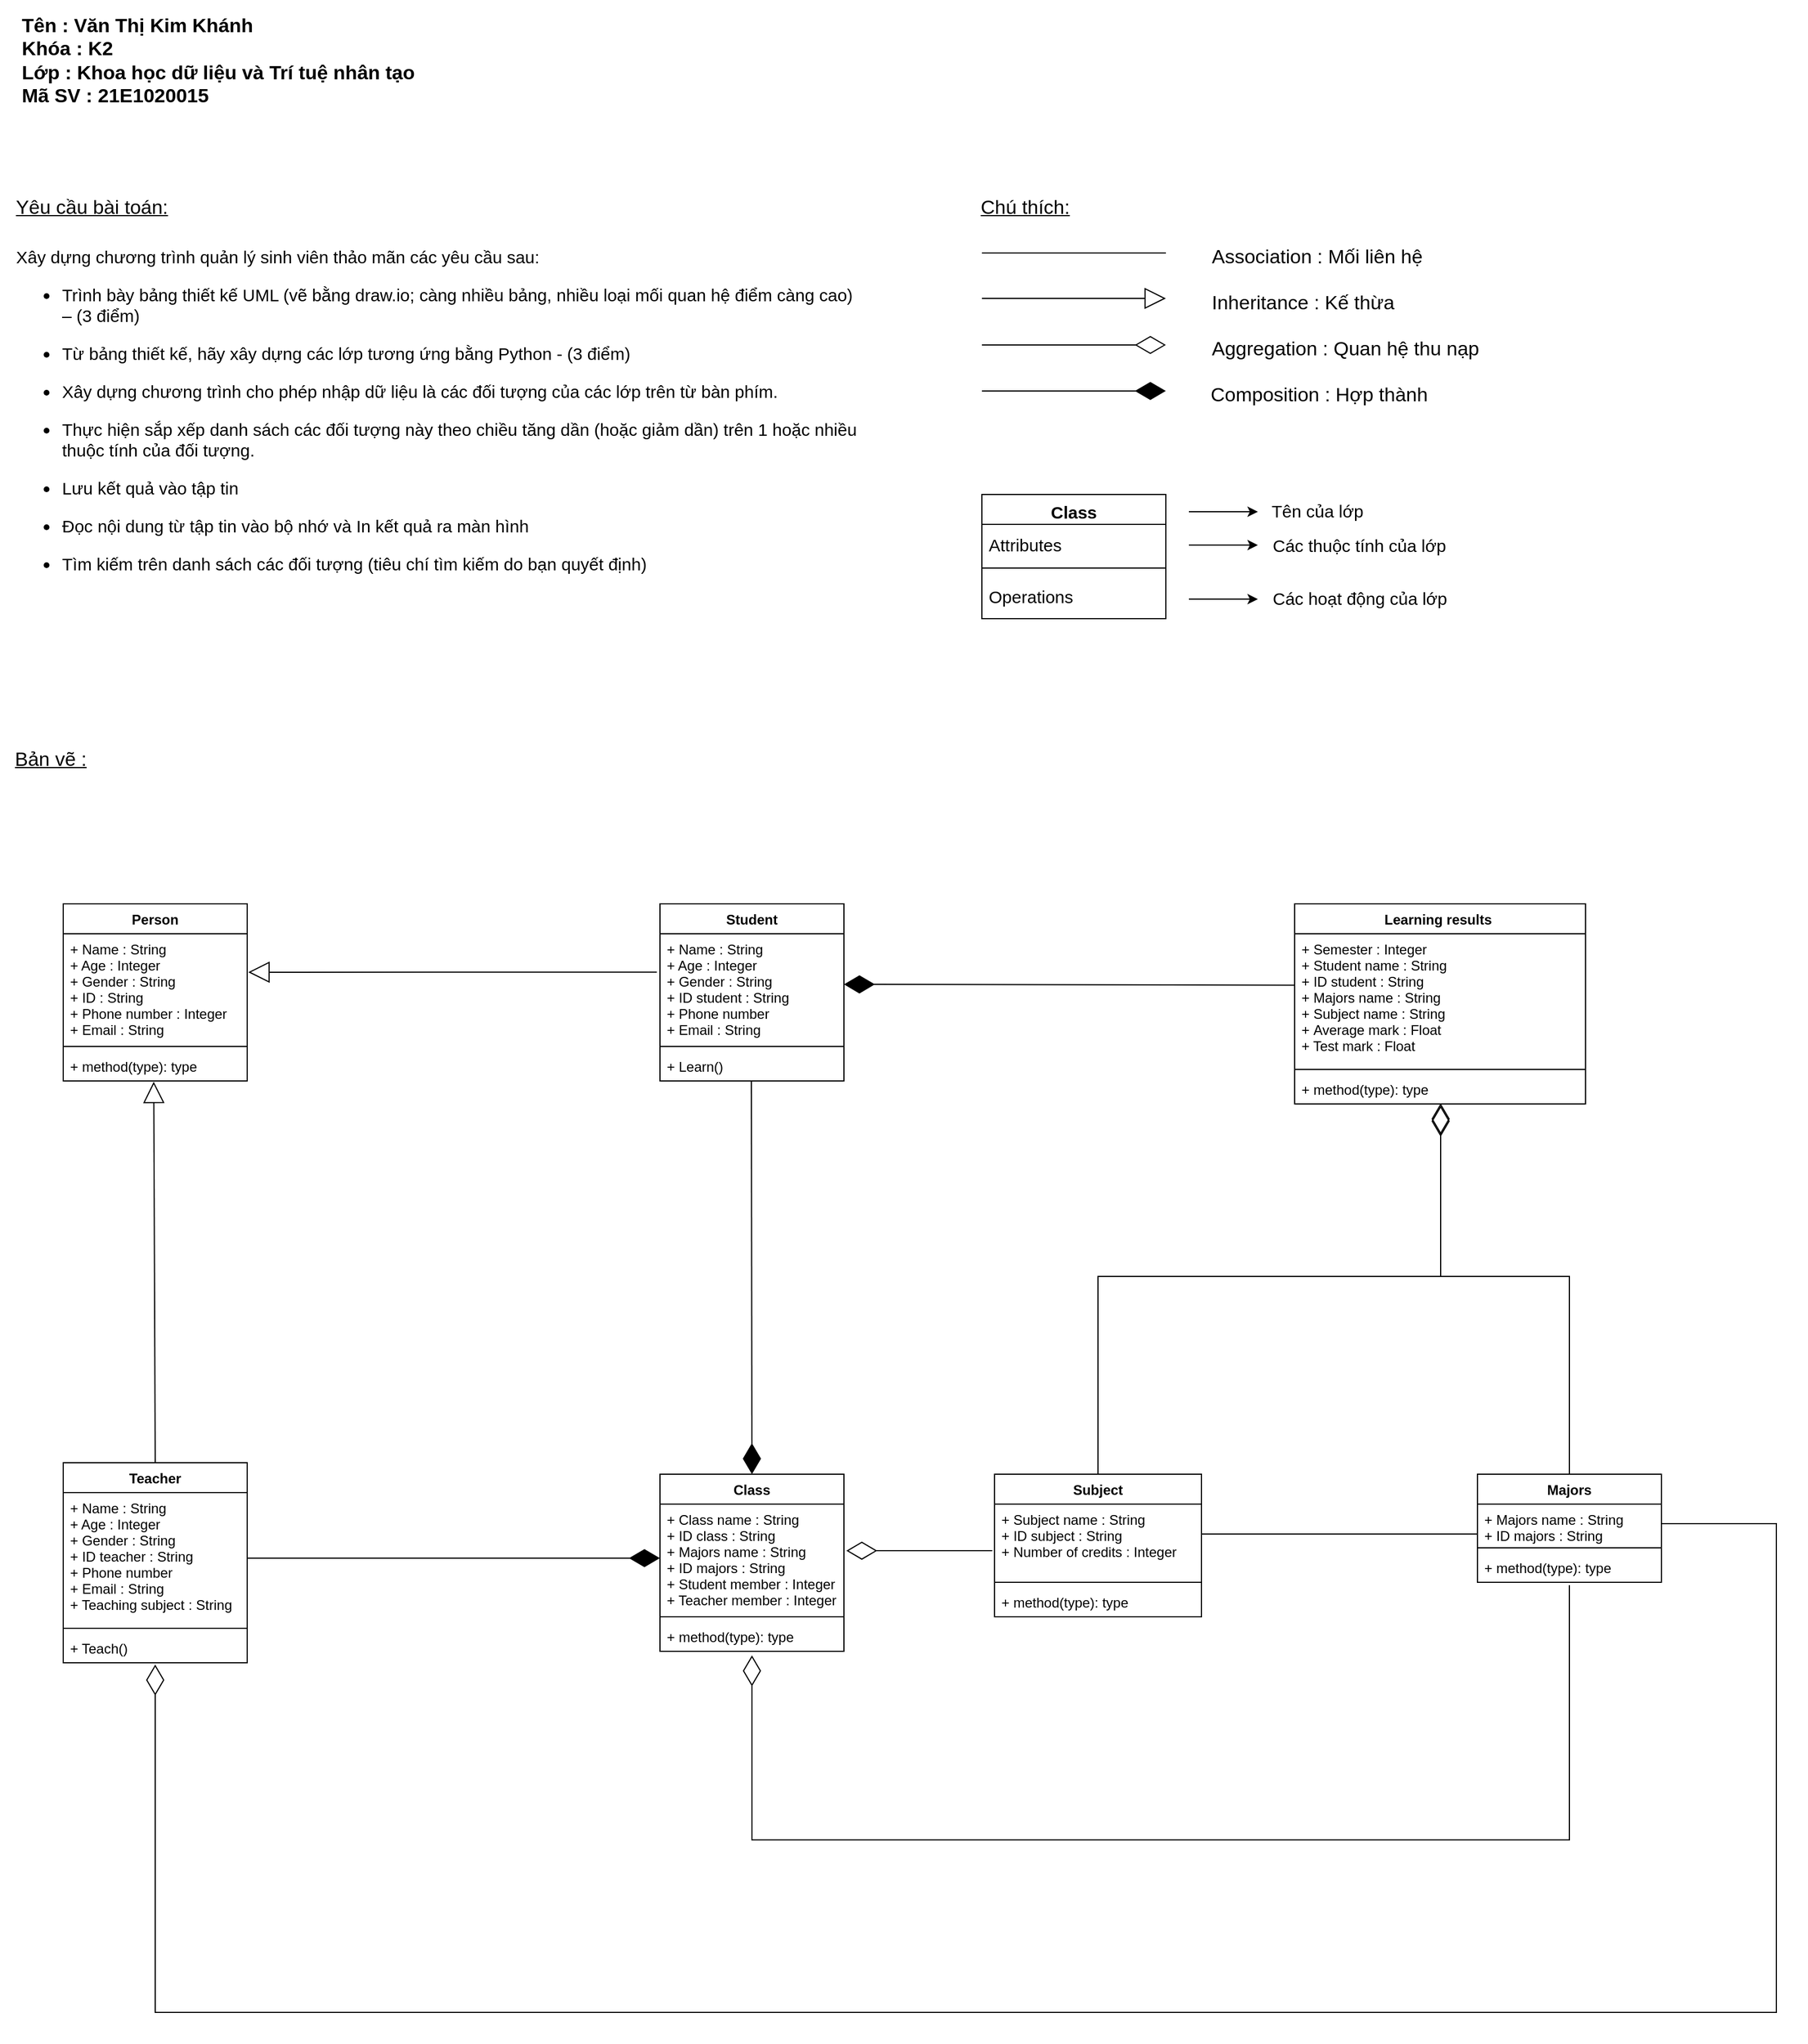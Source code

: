 <mxfile version="16.2.6" type="github">
  <diagram id="C5RBs43oDa-KdzZeNtuy" name="Page-1">
    <mxGraphModel dx="782" dy="468" grid="1" gridSize="10" guides="1" tooltips="1" connect="1" arrows="1" fold="1" page="1" pageScale="1" pageWidth="827" pageHeight="1169" math="0" shadow="0">
      <root>
        <mxCell id="WIyWlLk6GJQsqaUBKTNV-0" />
        <mxCell id="WIyWlLk6GJQsqaUBKTNV-1" parent="WIyWlLk6GJQsqaUBKTNV-0" />
        <mxCell id="rX92yVbSNwThIdL3s_hu-2" value="Tên : Văn Thị Kim Khánh&lt;br style=&quot;font-size: 17px;&quot;&gt;Khóa : K2&lt;br style=&quot;font-size: 17px;&quot;&gt;Lớp : Khoa học dữ liệu và Trí tuệ nhân tạo&lt;br style=&quot;font-size: 17px;&quot;&gt;Mã SV : 21E1020015" style="text;html=1;align=left;verticalAlign=top;whiteSpace=wrap;rounded=0;fontSize=17;fontStyle=1;spacing=5;spacingTop=3;strokeWidth=0;" vertex="1" parent="WIyWlLk6GJQsqaUBKTNV-1">
          <mxGeometry x="40" y="10" width="360" height="110" as="geometry" />
        </mxCell>
        <mxCell id="rX92yVbSNwThIdL3s_hu-3" value="Yêu cầu bài toán:" style="text;html=1;strokeColor=none;fillColor=none;align=center;verticalAlign=bottom;whiteSpace=wrap;rounded=0;fontSize=17;fontStyle=4;spacing=3;spacingTop=0;" vertex="1" parent="WIyWlLk6GJQsqaUBKTNV-1">
          <mxGeometry x="26" y="174" width="160" height="30" as="geometry" />
        </mxCell>
        <mxCell id="rX92yVbSNwThIdL3s_hu-4" value="&lt;div style=&quot;font-size: 15px&quot;&gt;Xây dựng chương trình quản lý sinh viên thảo mãn các yêu cầu sau:&lt;/div&gt;&lt;div style=&quot;font-size: 15px&quot;&gt;&lt;ul style=&quot;font-size: 15px&quot;&gt;&lt;li style=&quot;font-size: 15px&quot;&gt;Trình bày bảng thiết kế UML (vẽ bằng draw.io; càng nhiều bảng, nhiều loại mối quan hệ điểm càng cao) – (3 điểm)&lt;/li&gt;&lt;/ul&gt;&lt;/div&gt;&lt;div style=&quot;font-size: 15px&quot;&gt;&lt;ul style=&quot;font-size: 15px&quot;&gt;&lt;li style=&quot;font-size: 15px&quot;&gt;Từ bảng thiết kế, hãy xây dựng các lớp tương ứng bằng Python - (3 điểm)&lt;/li&gt;&lt;/ul&gt;&lt;/div&gt;&lt;div style=&quot;font-size: 15px&quot;&gt;&lt;ul style=&quot;font-size: 15px&quot;&gt;&lt;li style=&quot;font-size: 15px&quot;&gt;Xây dựng chương trình cho phép nhập dữ liệu là các đối tượng của các lớp trên từ bàn phím.&lt;/li&gt;&lt;/ul&gt;&lt;/div&gt;&lt;div style=&quot;font-size: 15px&quot;&gt;&lt;ul style=&quot;font-size: 15px&quot;&gt;&lt;li style=&quot;font-size: 15px&quot;&gt;Thực hiện sắp xếp danh sách các đối tượng này theo chiều tăng dần (hoặc giảm dần) trên 1 hoặc nhiều thuộc tính của đối tượng.&lt;/li&gt;&lt;/ul&gt;&lt;/div&gt;&lt;div style=&quot;font-size: 15px&quot;&gt;&lt;ul style=&quot;font-size: 15px&quot;&gt;&lt;li style=&quot;font-size: 15px&quot;&gt;Lưu kết quả vào tập tin&lt;/li&gt;&lt;/ul&gt;&lt;/div&gt;&lt;div style=&quot;font-size: 15px&quot;&gt;&lt;ul style=&quot;font-size: 15px&quot;&gt;&lt;li style=&quot;font-size: 15px&quot;&gt;Đọc nội dung từ tập tin vào bộ nhớ và In kết quả ra màn hình&lt;/li&gt;&lt;/ul&gt;&lt;/div&gt;&lt;div style=&quot;font-size: 15px&quot;&gt;&lt;ul style=&quot;font-size: 15px&quot;&gt;&lt;li style=&quot;font-size: 15px&quot;&gt;Tìm kiếm trên danh sách các đối tượng (tiêu chí tìm kiếm do bạn quyết định)&lt;/li&gt;&lt;/ul&gt;&lt;/div&gt;" style="text;html=1;strokeColor=none;fillColor=none;align=left;verticalAlign=top;whiteSpace=wrap;rounded=0;fontSize=15;spacing=0;spacingTop=0;spacingLeft=0;spacingBottom=0;" vertex="1" parent="WIyWlLk6GJQsqaUBKTNV-1">
          <mxGeometry x="40" y="220" width="730" height="320" as="geometry" />
        </mxCell>
        <mxCell id="rX92yVbSNwThIdL3s_hu-5" value="Chú thích:" style="text;html=1;strokeColor=none;fillColor=none;align=left;verticalAlign=bottom;whiteSpace=wrap;rounded=0;fontSize=17;fontStyle=4;spacing=3;" vertex="1" parent="WIyWlLk6GJQsqaUBKTNV-1">
          <mxGeometry x="876" y="174" width="90" height="30" as="geometry" />
        </mxCell>
        <mxCell id="rX92yVbSNwThIdL3s_hu-7" value="" style="line;strokeWidth=1;fillColor=none;align=left;verticalAlign=bottom;spacingTop=0;spacingLeft=3;spacingRight=3;rotatable=0;labelPosition=right;points=[];portConstraint=eastwest;fontSize=17;spacing=0;" vertex="1" parent="WIyWlLk6GJQsqaUBKTNV-1">
          <mxGeometry x="880" y="220" width="160" height="20" as="geometry" />
        </mxCell>
        <mxCell id="rX92yVbSNwThIdL3s_hu-8" value="Association : Mối liên hệ" style="text;html=1;align=left;verticalAlign=bottom;resizable=0;points=[];autosize=1;strokeColor=none;fillColor=none;fontSize=17;spacing=0;" vertex="1" parent="WIyWlLk6GJQsqaUBKTNV-1">
          <mxGeometry x="1080" y="214" width="200" height="30" as="geometry" />
        </mxCell>
        <mxCell id="rX92yVbSNwThIdL3s_hu-13" value="" style="endArrow=block;endSize=16;endFill=0;html=1;rounded=0;fontSize=17;" edge="1" parent="WIyWlLk6GJQsqaUBKTNV-1">
          <mxGeometry x="1" y="90" width="160" relative="1" as="geometry">
            <mxPoint x="880" y="269.5" as="sourcePoint" />
            <mxPoint x="1040" y="269.5" as="targetPoint" />
            <mxPoint x="90" y="90" as="offset" />
          </mxGeometry>
        </mxCell>
        <mxCell id="rX92yVbSNwThIdL3s_hu-14" value="Inheritance : Kế thừa" style="text;html=1;align=left;verticalAlign=bottom;resizable=0;points=[];autosize=1;strokeColor=none;fillColor=none;fontSize=17;spacing=0;spacingRight=0;spacingLeft=0;" vertex="1" parent="WIyWlLk6GJQsqaUBKTNV-1">
          <mxGeometry x="1080" y="254" width="170" height="30" as="geometry" />
        </mxCell>
        <mxCell id="rX92yVbSNwThIdL3s_hu-15" value="" style="endArrow=diamondThin;endFill=0;endSize=24;html=1;rounded=0;fontSize=17;" edge="1" parent="WIyWlLk6GJQsqaUBKTNV-1">
          <mxGeometry width="160" relative="1" as="geometry">
            <mxPoint x="880" y="310" as="sourcePoint" />
            <mxPoint x="1040" y="310" as="targetPoint" />
          </mxGeometry>
        </mxCell>
        <mxCell id="rX92yVbSNwThIdL3s_hu-16" value="Aggregation : Quan hệ thu nạp" style="text;html=1;align=left;verticalAlign=bottom;resizable=0;points=[];autosize=1;strokeColor=none;fillColor=none;fontSize=17;spacing=0;spacingTop=0;" vertex="1" parent="WIyWlLk6GJQsqaUBKTNV-1">
          <mxGeometry x="1080" y="294" width="250" height="30" as="geometry" />
        </mxCell>
        <mxCell id="rX92yVbSNwThIdL3s_hu-17" value="" style="endArrow=diamondThin;endFill=1;endSize=24;html=1;rounded=0;fontSize=17;" edge="1" parent="WIyWlLk6GJQsqaUBKTNV-1">
          <mxGeometry width="160" relative="1" as="geometry">
            <mxPoint x="880" y="350" as="sourcePoint" />
            <mxPoint x="1040" y="350" as="targetPoint" />
          </mxGeometry>
        </mxCell>
        <mxCell id="rX92yVbSNwThIdL3s_hu-18" value="Composition : Hợp thành" style="text;html=1;align=left;verticalAlign=bottom;resizable=0;points=[];autosize=1;strokeColor=none;fillColor=none;fontSize=17;spacing=0;" vertex="1" parent="WIyWlLk6GJQsqaUBKTNV-1">
          <mxGeometry x="1079" y="334" width="200" height="30" as="geometry" />
        </mxCell>
        <mxCell id="rX92yVbSNwThIdL3s_hu-25" value="Class" style="swimlane;fontStyle=1;align=center;verticalAlign=top;childLayout=stackLayout;horizontal=1;startSize=26;horizontalStack=0;resizeParent=1;resizeParentMax=0;resizeLast=0;collapsible=1;marginBottom=0;fontSize=15;" vertex="1" parent="WIyWlLk6GJQsqaUBKTNV-1">
          <mxGeometry x="880" y="440" width="160" height="108" as="geometry">
            <mxRectangle x="20" y="146" width="100" height="26" as="alternateBounds" />
          </mxGeometry>
        </mxCell>
        <mxCell id="rX92yVbSNwThIdL3s_hu-26" value="Attributes" style="text;strokeColor=none;fillColor=none;align=left;verticalAlign=middle;spacingLeft=4;spacingRight=4;overflow=hidden;rotatable=0;points=[[0,0.5],[1,0.5]];portConstraint=eastwest;fontSize=15;" vertex="1" parent="rX92yVbSNwThIdL3s_hu-25">
          <mxGeometry y="26" width="160" height="34" as="geometry" />
        </mxCell>
        <mxCell id="rX92yVbSNwThIdL3s_hu-27" value="" style="line;strokeWidth=1;fillColor=none;align=left;verticalAlign=middle;spacingTop=-1;spacingLeft=3;spacingRight=3;rotatable=0;labelPosition=right;points=[];portConstraint=eastwest;" vertex="1" parent="rX92yVbSNwThIdL3s_hu-25">
          <mxGeometry y="60" width="160" height="8" as="geometry" />
        </mxCell>
        <mxCell id="rX92yVbSNwThIdL3s_hu-28" value="Operations" style="text;strokeColor=none;fillColor=none;align=left;verticalAlign=middle;spacingLeft=4;spacingRight=4;overflow=hidden;rotatable=0;points=[[0,0.5],[1,0.5]];portConstraint=eastwest;fontSize=15;" vertex="1" parent="rX92yVbSNwThIdL3s_hu-25">
          <mxGeometry y="68" width="160" height="40" as="geometry" />
        </mxCell>
        <mxCell id="rX92yVbSNwThIdL3s_hu-29" value="" style="endArrow=classic;html=1;rounded=0;fontSize=15;spacing=0;spacingBottom=0;" edge="1" parent="WIyWlLk6GJQsqaUBKTNV-1">
          <mxGeometry width="50" height="50" relative="1" as="geometry">
            <mxPoint x="1060" y="455" as="sourcePoint" />
            <mxPoint x="1120" y="455" as="targetPoint" />
          </mxGeometry>
        </mxCell>
        <mxCell id="rX92yVbSNwThIdL3s_hu-30" value="" style="endArrow=classic;html=1;rounded=0;fontSize=15;" edge="1" parent="WIyWlLk6GJQsqaUBKTNV-1">
          <mxGeometry width="50" height="50" relative="1" as="geometry">
            <mxPoint x="1060" y="484" as="sourcePoint" />
            <mxPoint x="1120" y="484" as="targetPoint" />
          </mxGeometry>
        </mxCell>
        <mxCell id="rX92yVbSNwThIdL3s_hu-31" value="" style="endArrow=classic;html=1;rounded=0;fontSize=15;" edge="1" parent="WIyWlLk6GJQsqaUBKTNV-1">
          <mxGeometry width="50" height="50" relative="1" as="geometry">
            <mxPoint x="1060" y="531" as="sourcePoint" />
            <mxPoint x="1120" y="531" as="targetPoint" />
          </mxGeometry>
        </mxCell>
        <mxCell id="rX92yVbSNwThIdL3s_hu-32" value="Tên của lớp" style="text;html=1;align=left;verticalAlign=middle;resizable=0;points=[];autosize=1;strokeColor=none;fillColor=none;fontSize=15;" vertex="1" parent="WIyWlLk6GJQsqaUBKTNV-1">
          <mxGeometry x="1130" y="444" width="100" height="20" as="geometry" />
        </mxCell>
        <mxCell id="rX92yVbSNwThIdL3s_hu-33" value="Các thuộc tính của lớp" style="text;html=1;align=left;verticalAlign=middle;resizable=0;points=[];autosize=1;strokeColor=none;fillColor=none;fontSize=15;" vertex="1" parent="WIyWlLk6GJQsqaUBKTNV-1">
          <mxGeometry x="1131" y="474" width="170" height="20" as="geometry" />
        </mxCell>
        <mxCell id="rX92yVbSNwThIdL3s_hu-34" value="Các hoạt động của lớp" style="text;html=1;align=left;verticalAlign=middle;resizable=0;points=[];autosize=1;strokeColor=none;fillColor=none;fontSize=15;" vertex="1" parent="WIyWlLk6GJQsqaUBKTNV-1">
          <mxGeometry x="1131" y="520" width="170" height="20" as="geometry" />
        </mxCell>
        <mxCell id="rX92yVbSNwThIdL3s_hu-35" value="Bản vẽ :" style="text;html=1;align=left;verticalAlign=middle;resizable=0;points=[];autosize=1;strokeColor=none;fillColor=none;fontSize=17;fontStyle=4" vertex="1" parent="WIyWlLk6GJQsqaUBKTNV-1">
          <mxGeometry x="37" y="656" width="80" height="30" as="geometry" />
        </mxCell>
        <mxCell id="rX92yVbSNwThIdL3s_hu-36" value="Person" style="swimlane;fontStyle=1;align=center;verticalAlign=top;childLayout=stackLayout;horizontal=1;startSize=26;horizontalStack=0;resizeParent=1;resizeParentMax=0;resizeLast=0;collapsible=1;marginBottom=0;" vertex="1" parent="WIyWlLk6GJQsqaUBKTNV-1">
          <mxGeometry x="81" y="796" width="160" height="154" as="geometry">
            <mxRectangle x="20" y="146" width="100" height="26" as="alternateBounds" />
          </mxGeometry>
        </mxCell>
        <mxCell id="rX92yVbSNwThIdL3s_hu-37" value="+ Name : String&#xa;+ Age : Integer&#xa;+ Gender : String&#xa;+ ID : String&#xa;+ Phone number : Integer&#xa;+ Email : String" style="text;strokeColor=none;fillColor=none;align=left;verticalAlign=top;spacingLeft=4;spacingRight=4;overflow=hidden;rotatable=0;points=[[0,0.5],[1,0.5]];portConstraint=eastwest;" vertex="1" parent="rX92yVbSNwThIdL3s_hu-36">
          <mxGeometry y="26" width="160" height="94" as="geometry" />
        </mxCell>
        <mxCell id="rX92yVbSNwThIdL3s_hu-38" value="" style="line;strokeWidth=1;fillColor=none;align=left;verticalAlign=middle;spacingTop=-1;spacingLeft=3;spacingRight=3;rotatable=0;labelPosition=right;points=[];portConstraint=eastwest;" vertex="1" parent="rX92yVbSNwThIdL3s_hu-36">
          <mxGeometry y="120" width="160" height="8" as="geometry" />
        </mxCell>
        <mxCell id="rX92yVbSNwThIdL3s_hu-39" value="+ method(type): type" style="text;strokeColor=none;fillColor=none;align=left;verticalAlign=top;spacingLeft=4;spacingRight=4;overflow=hidden;rotatable=0;points=[[0,0.5],[1,0.5]];portConstraint=eastwest;" vertex="1" parent="rX92yVbSNwThIdL3s_hu-36">
          <mxGeometry y="128" width="160" height="26" as="geometry" />
        </mxCell>
        <mxCell id="rX92yVbSNwThIdL3s_hu-40" value="Subject" style="swimlane;fontStyle=1;align=center;verticalAlign=top;childLayout=stackLayout;horizontal=1;startSize=26;horizontalStack=0;resizeParent=1;resizeParentMax=0;resizeLast=0;collapsible=1;marginBottom=0;" vertex="1" parent="WIyWlLk6GJQsqaUBKTNV-1">
          <mxGeometry x="891" y="1292" width="180" height="124" as="geometry">
            <mxRectangle x="20" y="146" width="100" height="26" as="alternateBounds" />
          </mxGeometry>
        </mxCell>
        <mxCell id="rX92yVbSNwThIdL3s_hu-41" value="+ Subject name : String&#xa;+ ID subject : String&#xa;+ Number of credits : Integer" style="text;strokeColor=none;fillColor=none;align=left;verticalAlign=top;spacingLeft=4;spacingRight=4;overflow=hidden;rotatable=0;points=[[0,0.5],[1,0.5]];portConstraint=eastwest;" vertex="1" parent="rX92yVbSNwThIdL3s_hu-40">
          <mxGeometry y="26" width="180" height="64" as="geometry" />
        </mxCell>
        <mxCell id="rX92yVbSNwThIdL3s_hu-42" value="" style="line;strokeWidth=1;fillColor=none;align=left;verticalAlign=middle;spacingTop=-1;spacingLeft=3;spacingRight=3;rotatable=0;labelPosition=right;points=[];portConstraint=eastwest;" vertex="1" parent="rX92yVbSNwThIdL3s_hu-40">
          <mxGeometry y="90" width="180" height="8" as="geometry" />
        </mxCell>
        <mxCell id="rX92yVbSNwThIdL3s_hu-43" value="+ method(type): type" style="text;strokeColor=none;fillColor=none;align=left;verticalAlign=top;spacingLeft=4;spacingRight=4;overflow=hidden;rotatable=0;points=[[0,0.5],[1,0.5]];portConstraint=eastwest;" vertex="1" parent="rX92yVbSNwThIdL3s_hu-40">
          <mxGeometry y="98" width="180" height="26" as="geometry" />
        </mxCell>
        <mxCell id="rX92yVbSNwThIdL3s_hu-44" value="Majors" style="swimlane;fontStyle=1;align=center;verticalAlign=top;childLayout=stackLayout;horizontal=1;startSize=26;horizontalStack=0;resizeParent=1;resizeParentMax=0;resizeLast=0;collapsible=1;marginBottom=0;" vertex="1" parent="WIyWlLk6GJQsqaUBKTNV-1">
          <mxGeometry x="1311" y="1292" width="160" height="94" as="geometry">
            <mxRectangle x="20" y="146" width="100" height="26" as="alternateBounds" />
          </mxGeometry>
        </mxCell>
        <mxCell id="rX92yVbSNwThIdL3s_hu-45" value="+ Majors name : String&#xa;+ ID majors : String" style="text;strokeColor=none;fillColor=none;align=left;verticalAlign=top;spacingLeft=4;spacingRight=4;overflow=hidden;rotatable=0;points=[[0,0.5],[1,0.5]];portConstraint=eastwest;" vertex="1" parent="rX92yVbSNwThIdL3s_hu-44">
          <mxGeometry y="26" width="160" height="34" as="geometry" />
        </mxCell>
        <mxCell id="rX92yVbSNwThIdL3s_hu-46" value="" style="line;strokeWidth=1;fillColor=none;align=left;verticalAlign=middle;spacingTop=-1;spacingLeft=3;spacingRight=3;rotatable=0;labelPosition=right;points=[];portConstraint=eastwest;" vertex="1" parent="rX92yVbSNwThIdL3s_hu-44">
          <mxGeometry y="60" width="160" height="8" as="geometry" />
        </mxCell>
        <mxCell id="rX92yVbSNwThIdL3s_hu-47" value="+ method(type): type" style="text;strokeColor=none;fillColor=none;align=left;verticalAlign=top;spacingLeft=4;spacingRight=4;overflow=hidden;rotatable=0;points=[[0,0.5],[1,0.5]];portConstraint=eastwest;" vertex="1" parent="rX92yVbSNwThIdL3s_hu-44">
          <mxGeometry y="68" width="160" height="26" as="geometry" />
        </mxCell>
        <mxCell id="rX92yVbSNwThIdL3s_hu-48" value="Teacher" style="swimlane;fontStyle=1;align=center;verticalAlign=top;childLayout=stackLayout;horizontal=1;startSize=26;horizontalStack=0;resizeParent=1;resizeParentMax=0;resizeLast=0;collapsible=1;marginBottom=0;" vertex="1" parent="WIyWlLk6GJQsqaUBKTNV-1">
          <mxGeometry x="81" y="1282" width="160" height="174" as="geometry">
            <mxRectangle x="20" y="146" width="100" height="26" as="alternateBounds" />
          </mxGeometry>
        </mxCell>
        <mxCell id="rX92yVbSNwThIdL3s_hu-49" value="+ Name : String&#xa;+ Age : Integer&#xa;+ Gender : String&#xa;+ ID teacher : String&#xa;+ Phone number&#xa;+ Email : String&#xa;+ Teaching subject : String" style="text;strokeColor=none;fillColor=none;align=left;verticalAlign=top;spacingLeft=4;spacingRight=4;overflow=hidden;rotatable=0;points=[[0,0.5],[1,0.5]];portConstraint=eastwest;" vertex="1" parent="rX92yVbSNwThIdL3s_hu-48">
          <mxGeometry y="26" width="160" height="114" as="geometry" />
        </mxCell>
        <mxCell id="rX92yVbSNwThIdL3s_hu-50" value="" style="line;strokeWidth=1;fillColor=none;align=left;verticalAlign=middle;spacingTop=-1;spacingLeft=3;spacingRight=3;rotatable=0;labelPosition=right;points=[];portConstraint=eastwest;" vertex="1" parent="rX92yVbSNwThIdL3s_hu-48">
          <mxGeometry y="140" width="160" height="8" as="geometry" />
        </mxCell>
        <mxCell id="rX92yVbSNwThIdL3s_hu-51" value="+ Teach()" style="text;strokeColor=none;fillColor=none;align=left;verticalAlign=top;spacingLeft=4;spacingRight=4;overflow=hidden;rotatable=0;points=[[0,0.5],[1,0.5]];portConstraint=eastwest;" vertex="1" parent="rX92yVbSNwThIdL3s_hu-48">
          <mxGeometry y="148" width="160" height="26" as="geometry" />
        </mxCell>
        <mxCell id="rX92yVbSNwThIdL3s_hu-52" value="Student" style="swimlane;fontStyle=1;align=center;verticalAlign=top;childLayout=stackLayout;horizontal=1;startSize=26;horizontalStack=0;resizeParent=1;resizeParentMax=0;resizeLast=0;collapsible=1;marginBottom=0;" vertex="1" parent="WIyWlLk6GJQsqaUBKTNV-1">
          <mxGeometry x="600" y="796" width="160" height="154" as="geometry">
            <mxRectangle x="20" y="146" width="100" height="26" as="alternateBounds" />
          </mxGeometry>
        </mxCell>
        <mxCell id="rX92yVbSNwThIdL3s_hu-53" value="+ Name : String&#xa;+ Age : Integer&#xa;+ Gender : String&#xa;+ ID student : String&#xa;+ Phone number&#xa;+ Email : String" style="text;strokeColor=none;fillColor=none;align=left;verticalAlign=top;spacingLeft=4;spacingRight=4;overflow=hidden;rotatable=0;points=[[0,0.5],[1,0.5]];portConstraint=eastwest;" vertex="1" parent="rX92yVbSNwThIdL3s_hu-52">
          <mxGeometry y="26" width="160" height="94" as="geometry" />
        </mxCell>
        <mxCell id="rX92yVbSNwThIdL3s_hu-54" value="" style="line;strokeWidth=1;fillColor=none;align=left;verticalAlign=middle;spacingTop=-1;spacingLeft=3;spacingRight=3;rotatable=0;labelPosition=right;points=[];portConstraint=eastwest;" vertex="1" parent="rX92yVbSNwThIdL3s_hu-52">
          <mxGeometry y="120" width="160" height="8" as="geometry" />
        </mxCell>
        <mxCell id="rX92yVbSNwThIdL3s_hu-55" value="+ Learn()" style="text;strokeColor=none;fillColor=none;align=left;verticalAlign=top;spacingLeft=4;spacingRight=4;overflow=hidden;rotatable=0;points=[[0,0.5],[1,0.5]];portConstraint=eastwest;" vertex="1" parent="rX92yVbSNwThIdL3s_hu-52">
          <mxGeometry y="128" width="160" height="26" as="geometry" />
        </mxCell>
        <mxCell id="rX92yVbSNwThIdL3s_hu-60" value="Learning results " style="swimlane;fontStyle=1;align=center;verticalAlign=top;childLayout=stackLayout;horizontal=1;startSize=26;horizontalStack=0;resizeParent=1;resizeParentMax=0;resizeLast=0;collapsible=1;marginBottom=0;" vertex="1" parent="WIyWlLk6GJQsqaUBKTNV-1">
          <mxGeometry x="1152" y="796" width="253" height="174" as="geometry">
            <mxRectangle x="20" y="146" width="100" height="26" as="alternateBounds" />
          </mxGeometry>
        </mxCell>
        <mxCell id="rX92yVbSNwThIdL3s_hu-61" value="+ Semester : Integer&#xa;+ Student name : String&#xa;+ ID student : String&#xa;+ Majors name : String&#xa;+ Subject name : String&#xa;+ Average mark : Float&#xa;+ Test mark : Float" style="text;strokeColor=none;fillColor=none;align=left;verticalAlign=top;spacingLeft=4;spacingRight=4;overflow=hidden;rotatable=0;points=[[0,0.5],[1,0.5]];portConstraint=eastwest;" vertex="1" parent="rX92yVbSNwThIdL3s_hu-60">
          <mxGeometry y="26" width="253" height="114" as="geometry" />
        </mxCell>
        <mxCell id="rX92yVbSNwThIdL3s_hu-62" value="" style="line;strokeWidth=1;fillColor=none;align=left;verticalAlign=middle;spacingTop=-1;spacingLeft=3;spacingRight=3;rotatable=0;labelPosition=right;points=[];portConstraint=eastwest;" vertex="1" parent="rX92yVbSNwThIdL3s_hu-60">
          <mxGeometry y="140" width="253" height="8" as="geometry" />
        </mxCell>
        <mxCell id="rX92yVbSNwThIdL3s_hu-63" value="+ method(type): type" style="text;strokeColor=none;fillColor=none;align=left;verticalAlign=top;spacingLeft=4;spacingRight=4;overflow=hidden;rotatable=0;points=[[0,0.5],[1,0.5]];portConstraint=eastwest;" vertex="1" parent="rX92yVbSNwThIdL3s_hu-60">
          <mxGeometry y="148" width="253" height="26" as="geometry" />
        </mxCell>
        <mxCell id="rX92yVbSNwThIdL3s_hu-72" value="" style="endArrow=block;endSize=16;endFill=0;html=1;rounded=0;fontSize=17;exitX=-0.017;exitY=0.355;exitDx=0;exitDy=0;exitPerimeter=0;entryX=1.006;entryY=0.356;entryDx=0;entryDy=0;entryPerimeter=0;" edge="1" parent="WIyWlLk6GJQsqaUBKTNV-1" source="rX92yVbSNwThIdL3s_hu-53" target="rX92yVbSNwThIdL3s_hu-37">
          <mxGeometry x="-1" y="-96" width="160" relative="1" as="geometry">
            <mxPoint x="544" y="856" as="sourcePoint" />
            <mxPoint x="400" y="856" as="targetPoint" />
            <mxPoint x="66" y="26" as="offset" />
          </mxGeometry>
        </mxCell>
        <mxCell id="rX92yVbSNwThIdL3s_hu-73" value="" style="endArrow=block;endSize=16;endFill=0;html=1;rounded=0;fontSize=17;exitX=0.5;exitY=0;exitDx=0;exitDy=0;entryX=0.492;entryY=1.026;entryDx=0;entryDy=0;entryPerimeter=0;" edge="1" parent="WIyWlLk6GJQsqaUBKTNV-1" source="rX92yVbSNwThIdL3s_hu-48" target="rX92yVbSNwThIdL3s_hu-39">
          <mxGeometry x="-1" y="-96" width="160" relative="1" as="geometry">
            <mxPoint x="158" y="1100" as="sourcePoint" />
            <mxPoint x="158" y="950" as="targetPoint" />
            <mxPoint x="66" y="26" as="offset" />
          </mxGeometry>
        </mxCell>
        <mxCell id="rX92yVbSNwThIdL3s_hu-74" value="Class" style="swimlane;fontStyle=1;align=center;verticalAlign=top;childLayout=stackLayout;horizontal=1;startSize=26;horizontalStack=0;resizeParent=1;resizeParentMax=0;resizeLast=0;collapsible=1;marginBottom=0;" vertex="1" parent="WIyWlLk6GJQsqaUBKTNV-1">
          <mxGeometry x="600" y="1292" width="160" height="154" as="geometry">
            <mxRectangle x="20" y="146" width="100" height="26" as="alternateBounds" />
          </mxGeometry>
        </mxCell>
        <mxCell id="rX92yVbSNwThIdL3s_hu-75" value="+ Class name : String&#xa;+ ID class : String&#xa;+ Majors name : String&#xa;+ ID majors : String&#xa;+ Student member : Integer&#xa;+ Teacher member : Integer&#xa;&#xa;&#xa;" style="text;strokeColor=none;fillColor=none;align=left;verticalAlign=top;spacingLeft=4;spacingRight=4;overflow=hidden;rotatable=0;points=[[0,0.5],[1,0.5]];portConstraint=eastwest;" vertex="1" parent="rX92yVbSNwThIdL3s_hu-74">
          <mxGeometry y="26" width="160" height="94" as="geometry" />
        </mxCell>
        <mxCell id="rX92yVbSNwThIdL3s_hu-76" value="" style="line;strokeWidth=1;fillColor=none;align=left;verticalAlign=middle;spacingTop=-1;spacingLeft=3;spacingRight=3;rotatable=0;labelPosition=right;points=[];portConstraint=eastwest;" vertex="1" parent="rX92yVbSNwThIdL3s_hu-74">
          <mxGeometry y="120" width="160" height="8" as="geometry" />
        </mxCell>
        <mxCell id="rX92yVbSNwThIdL3s_hu-77" value="+ method(type): type" style="text;strokeColor=none;fillColor=none;align=left;verticalAlign=top;spacingLeft=4;spacingRight=4;overflow=hidden;rotatable=0;points=[[0,0.5],[1,0.5]];portConstraint=eastwest;" vertex="1" parent="rX92yVbSNwThIdL3s_hu-74">
          <mxGeometry y="128" width="160" height="26" as="geometry" />
        </mxCell>
        <mxCell id="rX92yVbSNwThIdL3s_hu-79" value="" style="endArrow=diamondThin;endFill=1;endSize=24;html=1;rounded=0;fontSize=17;entryX=0.5;entryY=0;entryDx=0;entryDy=0;" edge="1" parent="WIyWlLk6GJQsqaUBKTNV-1" target="rX92yVbSNwThIdL3s_hu-74">
          <mxGeometry width="160" relative="1" as="geometry">
            <mxPoint x="679.5" y="950" as="sourcePoint" />
            <mxPoint x="679.5" y="1100" as="targetPoint" />
          </mxGeometry>
        </mxCell>
        <mxCell id="rX92yVbSNwThIdL3s_hu-80" value="" style="endArrow=diamondThin;endFill=1;endSize=24;html=1;rounded=0;fontSize=17;exitX=0;exitY=0.392;exitDx=0;exitDy=0;exitPerimeter=0;" edge="1" parent="WIyWlLk6GJQsqaUBKTNV-1" source="rX92yVbSNwThIdL3s_hu-61">
          <mxGeometry width="160" relative="1" as="geometry">
            <mxPoint x="900" y="866" as="sourcePoint" />
            <mxPoint x="760" y="866" as="targetPoint" />
          </mxGeometry>
        </mxCell>
        <mxCell id="rX92yVbSNwThIdL3s_hu-81" value="" style="endArrow=diamondThin;endFill=1;endSize=24;html=1;rounded=0;fontSize=17;exitX=1;exitY=0.5;exitDx=0;exitDy=0;" edge="1" parent="WIyWlLk6GJQsqaUBKTNV-1" source="rX92yVbSNwThIdL3s_hu-49" target="rX92yVbSNwThIdL3s_hu-75">
          <mxGeometry width="160" relative="1" as="geometry">
            <mxPoint x="392" y="1340" as="sourcePoint" />
            <mxPoint x="552" y="1340" as="targetPoint" />
          </mxGeometry>
        </mxCell>
        <mxCell id="rX92yVbSNwThIdL3s_hu-86" value="" style="endArrow=diamondThin;endFill=0;endSize=24;html=1;rounded=0;fontSize=17;exitX=0.5;exitY=0;exitDx=0;exitDy=0;entryX=0.502;entryY=1.058;entryDx=0;entryDy=0;entryPerimeter=0;" edge="1" parent="WIyWlLk6GJQsqaUBKTNV-1" source="rX92yVbSNwThIdL3s_hu-40" target="rX92yVbSNwThIdL3s_hu-63">
          <mxGeometry width="160" relative="1" as="geometry">
            <mxPoint x="1021" y="1100" as="sourcePoint" />
            <mxPoint x="1181" y="1100" as="targetPoint" />
            <Array as="points">
              <mxPoint x="981" y="1120" />
              <mxPoint x="1279" y="1120" />
            </Array>
          </mxGeometry>
        </mxCell>
        <mxCell id="rX92yVbSNwThIdL3s_hu-87" value="" style="endArrow=diamondThin;endFill=0;endSize=24;html=1;rounded=0;fontSize=17;exitX=0.5;exitY=0;exitDx=0;exitDy=0;entryX=0.502;entryY=0.981;entryDx=0;entryDy=0;entryPerimeter=0;" edge="1" parent="WIyWlLk6GJQsqaUBKTNV-1" source="rX92yVbSNwThIdL3s_hu-44" target="rX92yVbSNwThIdL3s_hu-63">
          <mxGeometry width="160" relative="1" as="geometry">
            <mxPoint x="1021" y="1100" as="sourcePoint" />
            <mxPoint x="1181" y="1100" as="targetPoint" />
            <Array as="points">
              <mxPoint x="1391" y="1120" />
              <mxPoint x="1279" y="1120" />
            </Array>
          </mxGeometry>
        </mxCell>
        <mxCell id="rX92yVbSNwThIdL3s_hu-88" value="" style="endArrow=diamondThin;endFill=0;endSize=24;html=1;rounded=0;fontSize=17;exitX=-0.011;exitY=0.633;exitDx=0;exitDy=0;exitPerimeter=0;entryX=1.013;entryY=0.431;entryDx=0;entryDy=0;entryPerimeter=0;" edge="1" parent="WIyWlLk6GJQsqaUBKTNV-1" source="rX92yVbSNwThIdL3s_hu-41" target="rX92yVbSNwThIdL3s_hu-75">
          <mxGeometry width="160" relative="1" as="geometry">
            <mxPoint x="870" y="1360" as="sourcePoint" />
            <mxPoint x="791" y="1360" as="targetPoint" />
          </mxGeometry>
        </mxCell>
        <mxCell id="rX92yVbSNwThIdL3s_hu-89" value="" style="endArrow=diamondThin;endFill=0;endSize=24;html=1;rounded=0;fontSize=17;entryX=0.5;entryY=1.135;entryDx=0;entryDy=0;entryPerimeter=0;exitX=0.5;exitY=1.096;exitDx=0;exitDy=0;exitPerimeter=0;" edge="1" parent="WIyWlLk6GJQsqaUBKTNV-1" source="rX92yVbSNwThIdL3s_hu-47" target="rX92yVbSNwThIdL3s_hu-77">
          <mxGeometry width="160" relative="1" as="geometry">
            <mxPoint x="1291" y="1580" as="sourcePoint" />
            <mxPoint x="941" y="1580" as="targetPoint" />
            <Array as="points">
              <mxPoint x="1391" y="1610" />
              <mxPoint x="680" y="1610" />
            </Array>
          </mxGeometry>
        </mxCell>
        <mxCell id="rX92yVbSNwThIdL3s_hu-90" value="" style="line;strokeWidth=1;fillColor=none;align=left;verticalAlign=middle;spacingTop=-1;spacingLeft=3;spacingRight=3;rotatable=0;labelPosition=right;points=[];portConstraint=eastwest;fontSize=17;" vertex="1" parent="WIyWlLk6GJQsqaUBKTNV-1">
          <mxGeometry x="1071" y="1340" width="240" height="8" as="geometry" />
        </mxCell>
        <mxCell id="rX92yVbSNwThIdL3s_hu-91" value="" style="endArrow=diamondThin;endFill=0;endSize=24;html=1;rounded=0;fontSize=17;entryX=0.5;entryY=1.058;entryDx=0;entryDy=0;entryPerimeter=0;exitX=1;exitY=0.5;exitDx=0;exitDy=0;" edge="1" parent="WIyWlLk6GJQsqaUBKTNV-1" source="rX92yVbSNwThIdL3s_hu-45" target="rX92yVbSNwThIdL3s_hu-51">
          <mxGeometry width="160" relative="1" as="geometry">
            <mxPoint x="1621" y="1410" as="sourcePoint" />
            <mxPoint x="251" y="1630" as="targetPoint" />
            <Array as="points">
              <mxPoint x="1571" y="1335" />
              <mxPoint x="1571" y="1760" />
              <mxPoint x="161" y="1760" />
            </Array>
          </mxGeometry>
        </mxCell>
      </root>
    </mxGraphModel>
  </diagram>
</mxfile>
